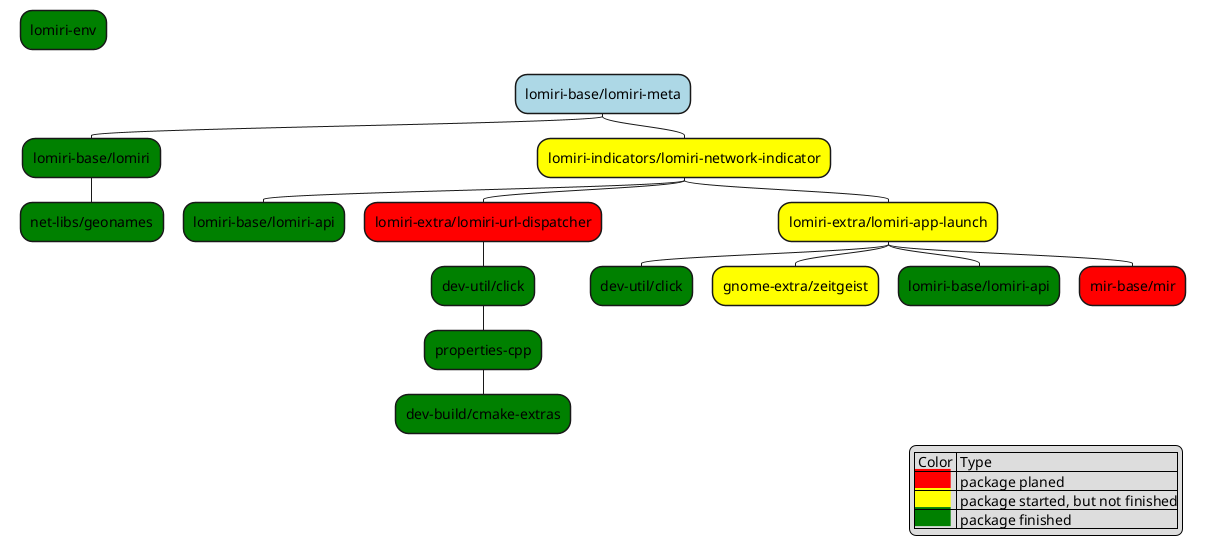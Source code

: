 @startmindmap package dependencies
legend right
    | Color | Type |
    |<back:red>          </back>| package planed|
    |<back:yellow>          </back>| package started, but not finished|
    |<back:green>          </back>| package finished|
endlegend

top to bottom direction
*[#green] lomiri-env
*[#lightblue] lomiri-base/lomiri-meta
  *[#green] lomiri-base/lomiri
    *[#green] net-libs/geonames
  *[#yellow] lomiri-indicators/lomiri-network-indicator
    *[#green] lomiri-base/lomiri-api
    *[#red] lomiri-extra/lomiri-url-dispatcher
      *[#green] dev-util/click
        *[#green] properties-cpp
          *[#green] dev-build/cmake-extras
    *[#yellow] lomiri-extra/lomiri-app-launch
      *[#green] dev-util/click
      *[#yellow] gnome-extra/zeitgeist
      *[#green] lomiri-base/lomiri-api
      *[#red] mir-base/mir
@endmindmap
